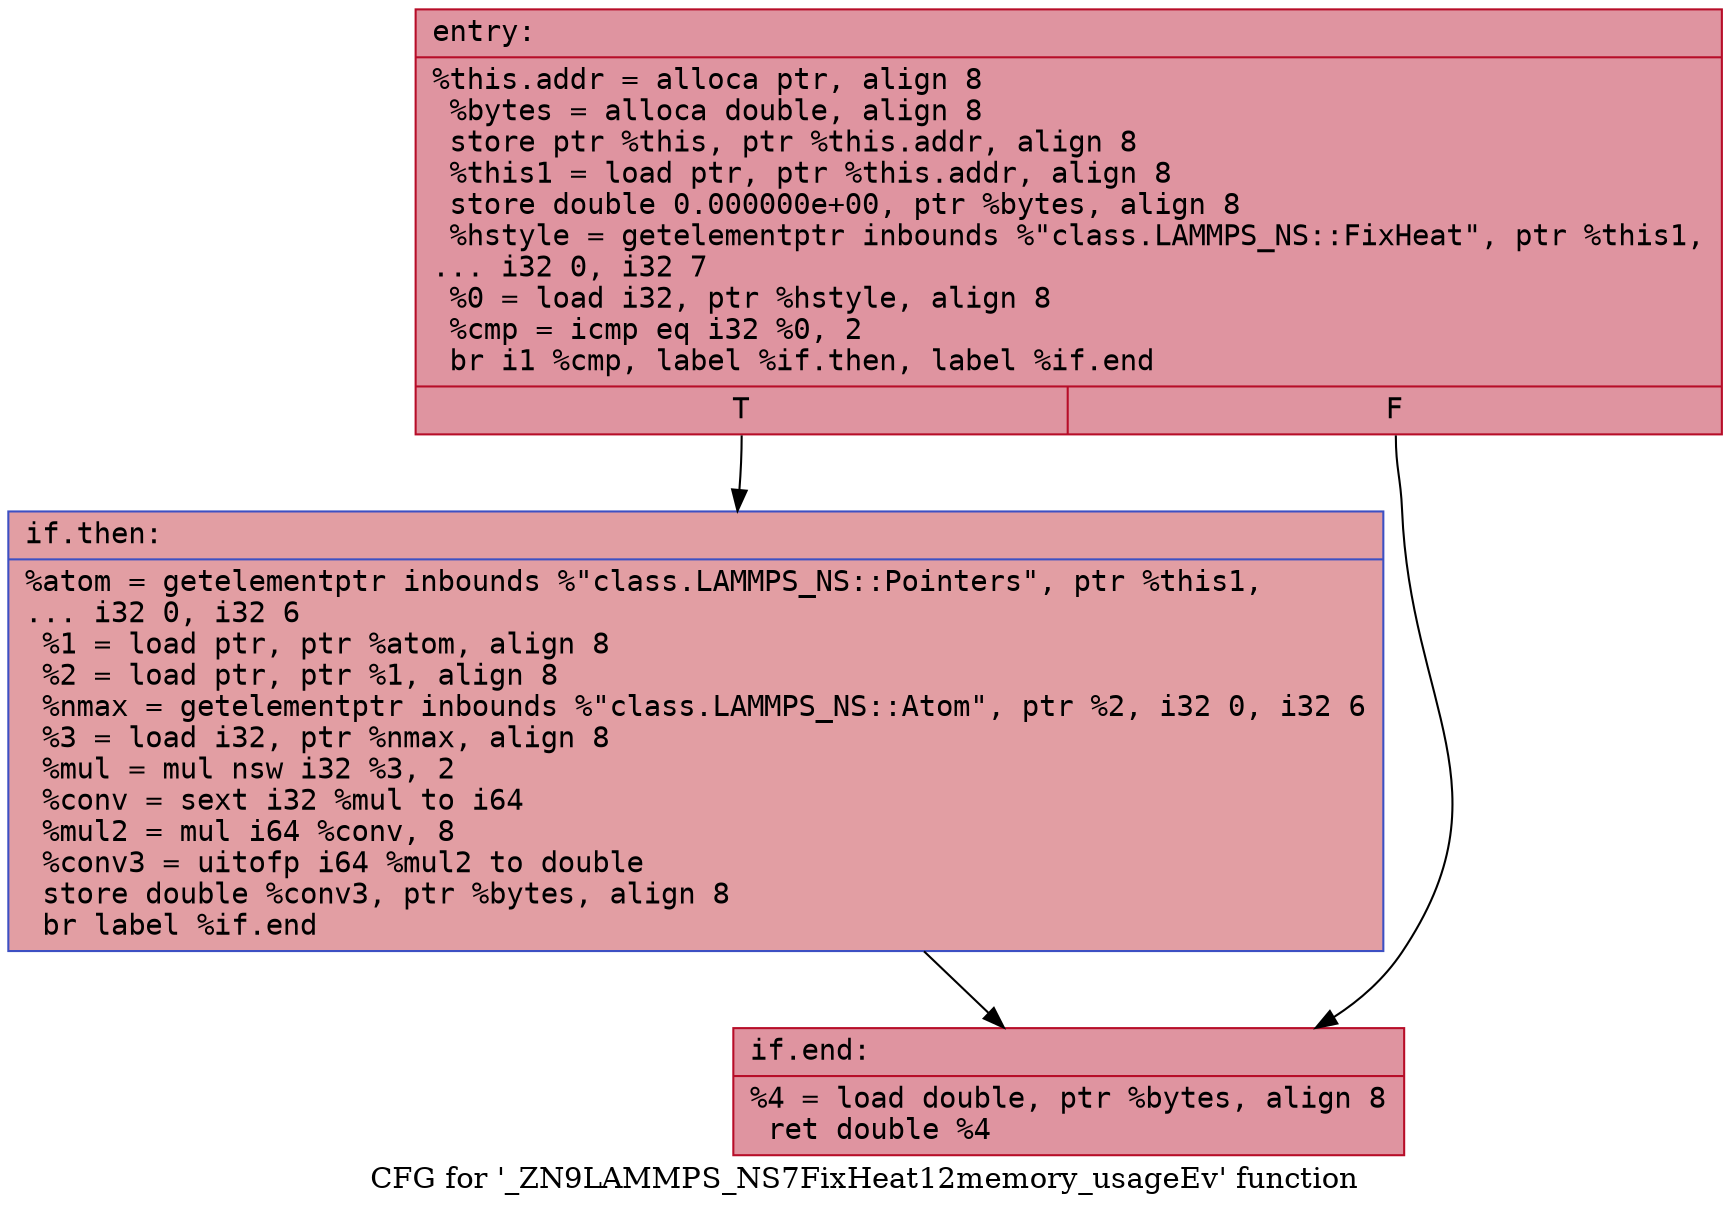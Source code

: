 digraph "CFG for '_ZN9LAMMPS_NS7FixHeat12memory_usageEv' function" {
	label="CFG for '_ZN9LAMMPS_NS7FixHeat12memory_usageEv' function";

	Node0x559ef20ec280 [shape=record,color="#b70d28ff", style=filled, fillcolor="#b70d2870" fontname="Courier",label="{entry:\l|  %this.addr = alloca ptr, align 8\l  %bytes = alloca double, align 8\l  store ptr %this, ptr %this.addr, align 8\l  %this1 = load ptr, ptr %this.addr, align 8\l  store double 0.000000e+00, ptr %bytes, align 8\l  %hstyle = getelementptr inbounds %\"class.LAMMPS_NS::FixHeat\", ptr %this1,\l... i32 0, i32 7\l  %0 = load i32, ptr %hstyle, align 8\l  %cmp = icmp eq i32 %0, 2\l  br i1 %cmp, label %if.then, label %if.end\l|{<s0>T|<s1>F}}"];
	Node0x559ef20ec280:s0 -> Node0x559ef205de60[tooltip="entry -> if.then\nProbability 50.00%" ];
	Node0x559ef20ec280:s1 -> Node0x559ef20eec40[tooltip="entry -> if.end\nProbability 50.00%" ];
	Node0x559ef205de60 [shape=record,color="#3d50c3ff", style=filled, fillcolor="#be242e70" fontname="Courier",label="{if.then:\l|  %atom = getelementptr inbounds %\"class.LAMMPS_NS::Pointers\", ptr %this1,\l... i32 0, i32 6\l  %1 = load ptr, ptr %atom, align 8\l  %2 = load ptr, ptr %1, align 8\l  %nmax = getelementptr inbounds %\"class.LAMMPS_NS::Atom\", ptr %2, i32 0, i32 6\l  %3 = load i32, ptr %nmax, align 8\l  %mul = mul nsw i32 %3, 2\l  %conv = sext i32 %mul to i64\l  %mul2 = mul i64 %conv, 8\l  %conv3 = uitofp i64 %mul2 to double\l  store double %conv3, ptr %bytes, align 8\l  br label %if.end\l}"];
	Node0x559ef205de60 -> Node0x559ef20eec40[tooltip="if.then -> if.end\nProbability 100.00%" ];
	Node0x559ef20eec40 [shape=record,color="#b70d28ff", style=filled, fillcolor="#b70d2870" fontname="Courier",label="{if.end:\l|  %4 = load double, ptr %bytes, align 8\l  ret double %4\l}"];
}
